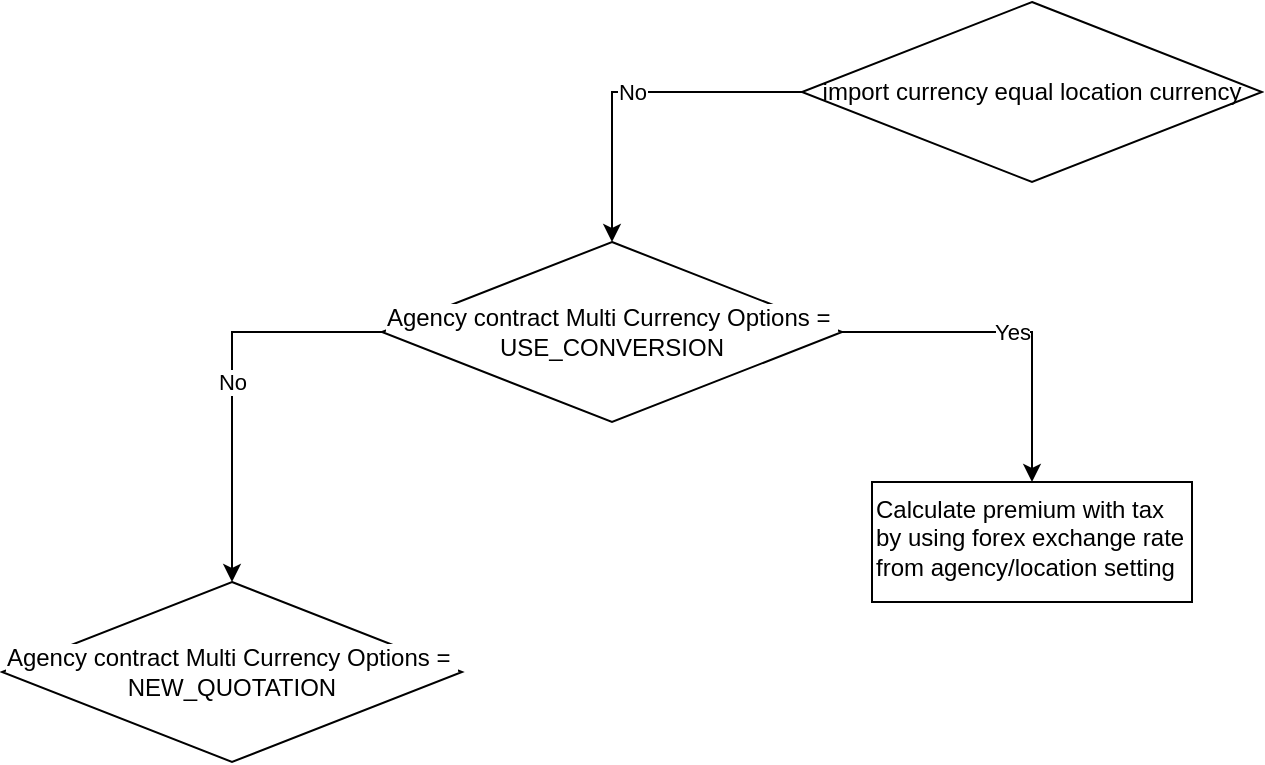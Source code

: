 <mxfile version="13.1.6" type="github">
  <diagram id="C5HNDQXv8no6rYEC_CkG" name="Page-1">
    <mxGraphModel dx="2264" dy="762" grid="1" gridSize="10" guides="1" tooltips="1" connect="1" arrows="1" fold="1" page="1" pageScale="1" pageWidth="850" pageHeight="1100" math="0" shadow="0">
      <root>
        <mxCell id="0" />
        <mxCell id="1" parent="0" />
        <mxCell id="EJOH6y6XxS1806s4NGWn-4" value="No" style="rounded=0;orthogonalLoop=1;jettySize=auto;html=1;entryX=0.5;entryY=0;entryDx=0;entryDy=0;edgeStyle=orthogonalEdgeStyle;exitX=0;exitY=0.5;exitDx=0;exitDy=0;" edge="1" parent="1" source="EJOH6y6XxS1806s4NGWn-1" target="EJOH6y6XxS1806s4NGWn-2">
          <mxGeometry relative="1" as="geometry" />
        </mxCell>
        <mxCell id="EJOH6y6XxS1806s4NGWn-1" value="import currency equal location currency" style="rhombus;whiteSpace=wrap;html=1;" vertex="1" parent="1">
          <mxGeometry x="300" y="120" width="230" height="90" as="geometry" />
        </mxCell>
        <mxCell id="EJOH6y6XxS1806s4NGWn-5" value="No" style="edgeStyle=orthogonalEdgeStyle;rounded=0;orthogonalLoop=1;jettySize=auto;html=1;entryX=0.5;entryY=0;entryDx=0;entryDy=0;exitX=0;exitY=0.5;exitDx=0;exitDy=0;" edge="1" parent="1" source="EJOH6y6XxS1806s4NGWn-2" target="EJOH6y6XxS1806s4NGWn-3">
          <mxGeometry relative="1" as="geometry">
            <Array as="points">
              <mxPoint x="15" y="285" />
            </Array>
          </mxGeometry>
        </mxCell>
        <mxCell id="EJOH6y6XxS1806s4NGWn-8" value="Yes" style="edgeStyle=orthogonalEdgeStyle;rounded=0;orthogonalLoop=1;jettySize=auto;html=1;entryX=0.5;entryY=0;entryDx=0;entryDy=0;" edge="1" parent="1" source="EJOH6y6XxS1806s4NGWn-2" target="EJOH6y6XxS1806s4NGWn-7">
          <mxGeometry relative="1" as="geometry" />
        </mxCell>
        <mxCell id="EJOH6y6XxS1806s4NGWn-2" value="&lt;span style=&quot;background-color: rgb(255 , 255 , 255)&quot;&gt;Agency contract&amp;nbsp;Multi Currency Options =&amp;nbsp;&lt;br&gt;USE_CONVERSION&lt;/span&gt;" style="rhombus;whiteSpace=wrap;html=1;" vertex="1" parent="1">
          <mxGeometry x="90" y="240" width="230" height="90" as="geometry" />
        </mxCell>
        <mxCell id="EJOH6y6XxS1806s4NGWn-3" value="&lt;span style=&quot;background-color: rgb(255 , 255 , 255)&quot;&gt;Agency contract&amp;nbsp;Multi Currency Options&amp;nbsp;=&amp;nbsp;&lt;br&gt;NEW_QUOTATION&lt;/span&gt;" style="rhombus;whiteSpace=wrap;html=1;" vertex="1" parent="1">
          <mxGeometry x="-100" y="410" width="230" height="90" as="geometry" />
        </mxCell>
        <mxCell id="EJOH6y6XxS1806s4NGWn-7" value="Calculate premium with tax by using forex exchange rate from agency/location setting" style="rounded=0;whiteSpace=wrap;html=1;align=left;verticalAlign=top;" vertex="1" parent="1">
          <mxGeometry x="335" y="360" width="160" height="60" as="geometry" />
        </mxCell>
      </root>
    </mxGraphModel>
  </diagram>
</mxfile>
